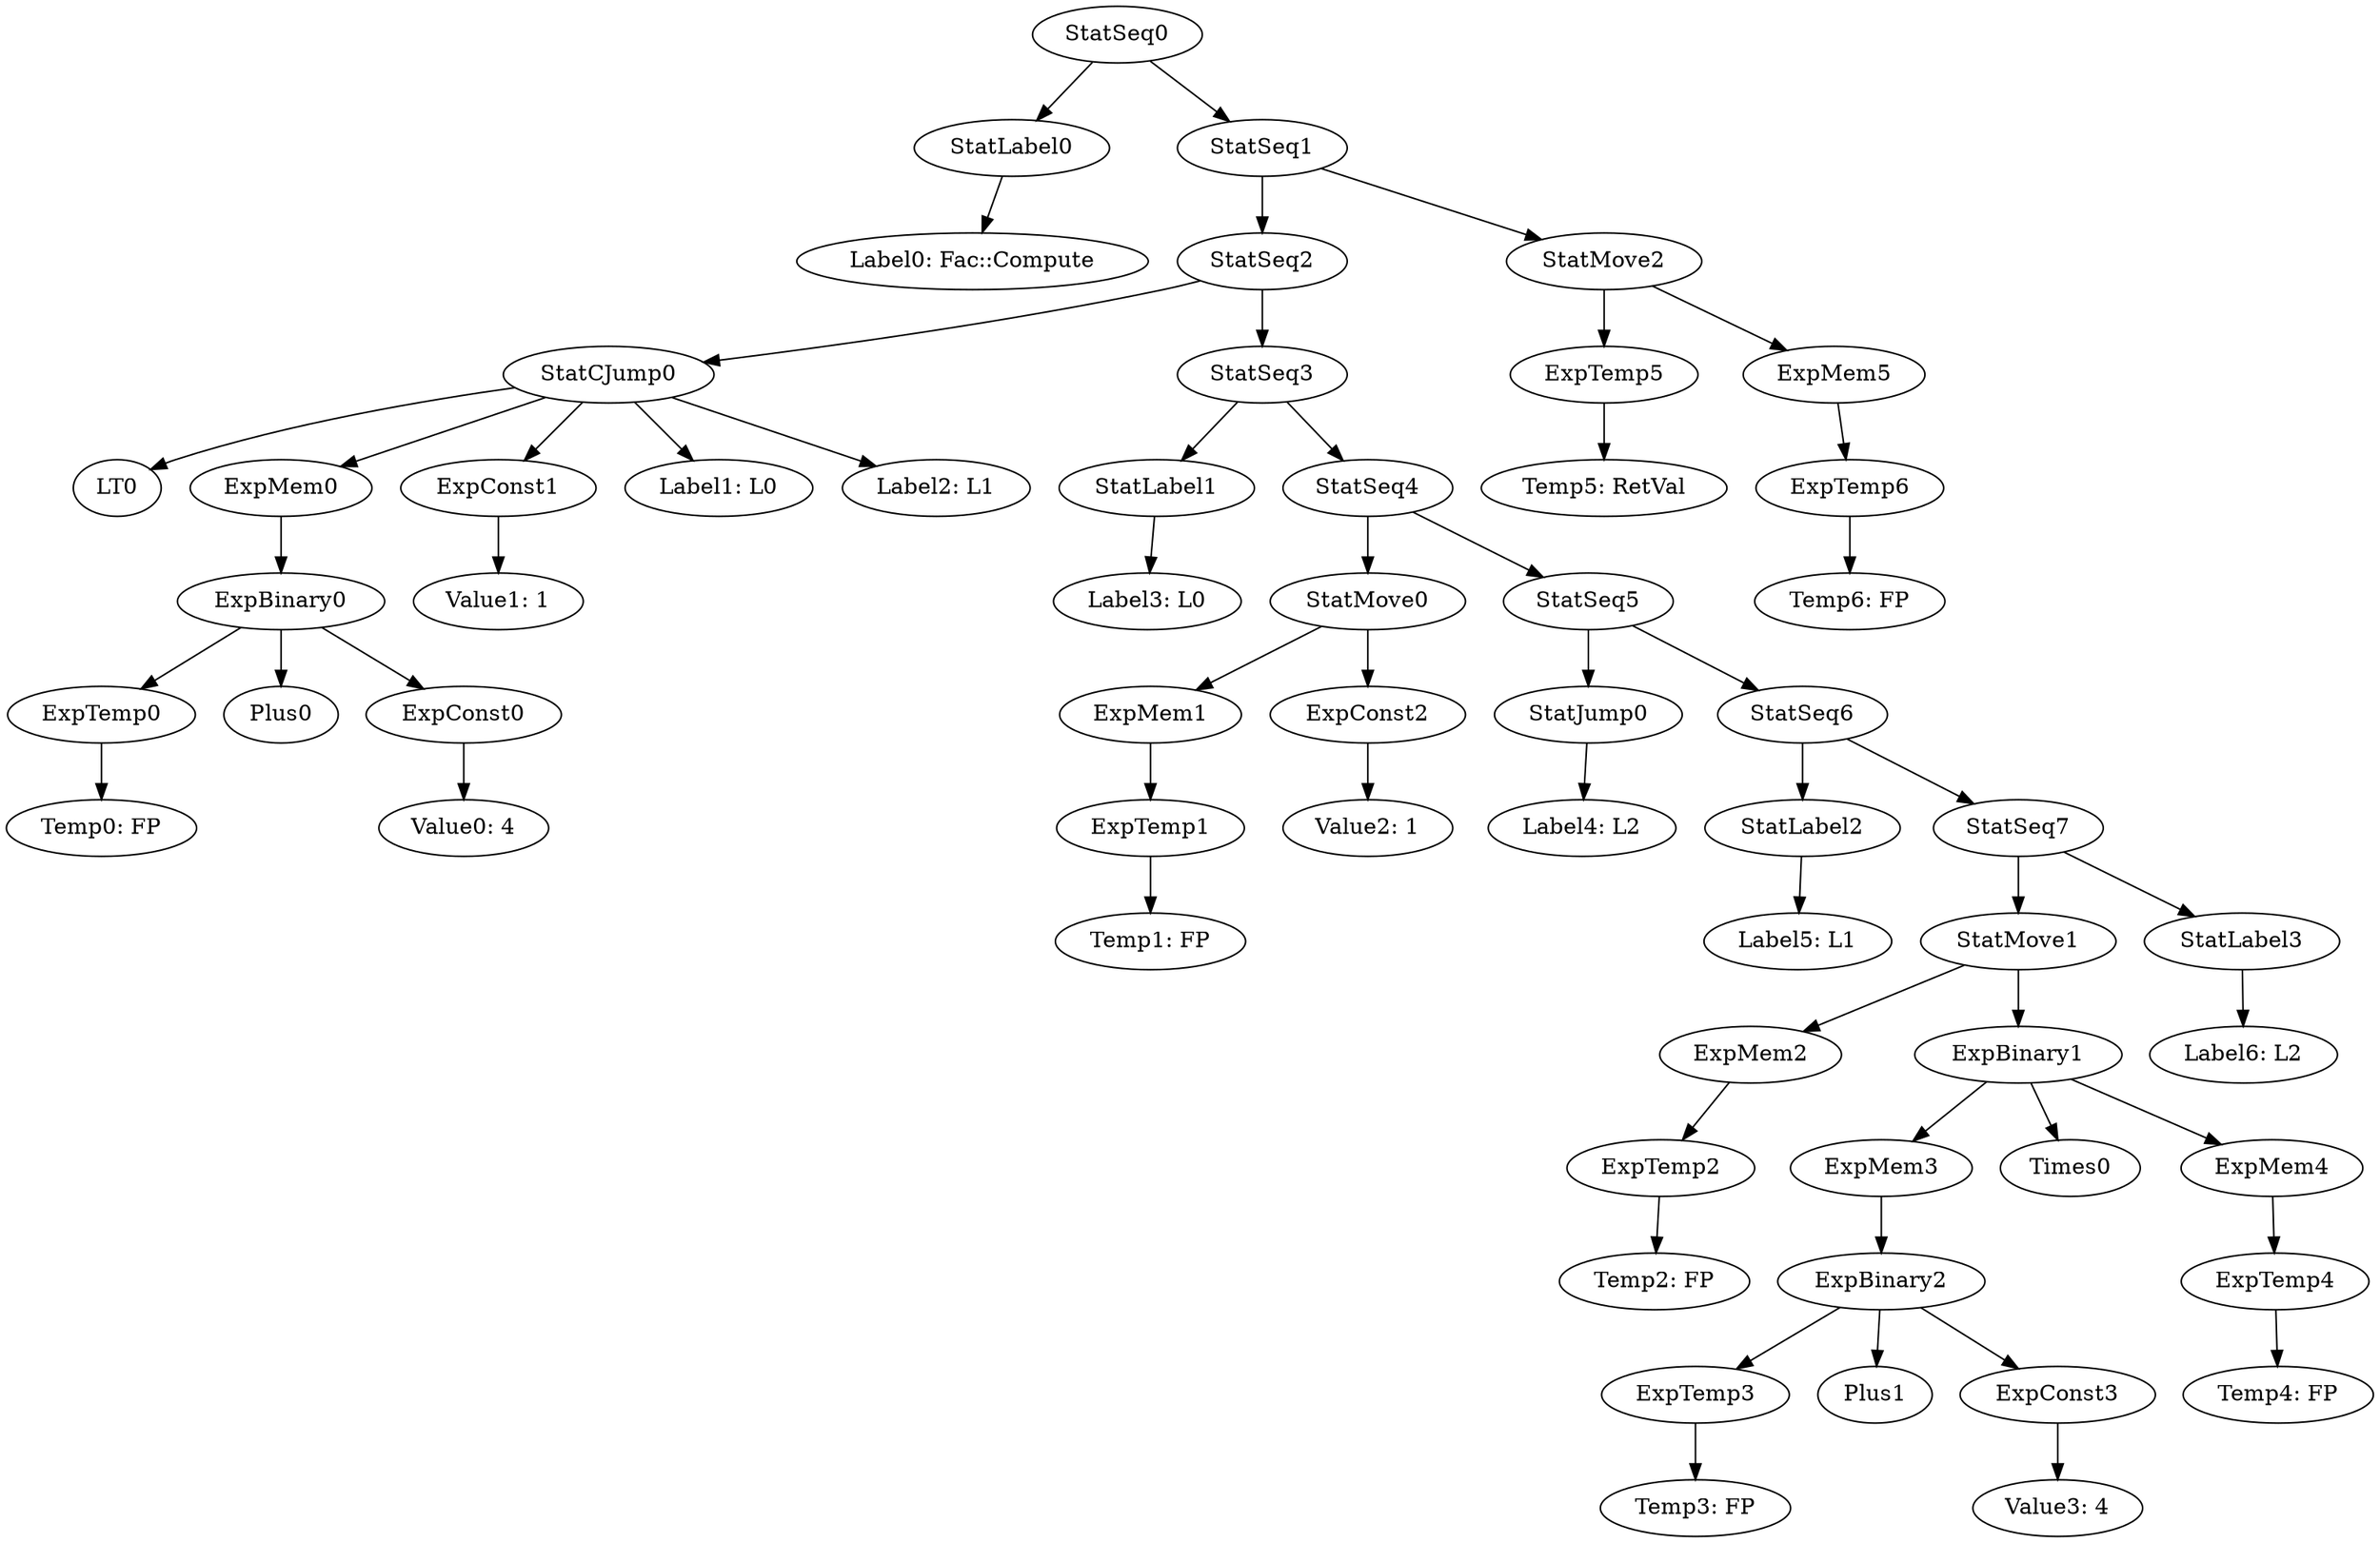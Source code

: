digraph {
	ordering = out;
	ExpTemp6 -> "Temp6: FP";
	StatMove2 -> ExpTemp5;
	StatMove2 -> ExpMem5;
	StatLabel3 -> "Label6: L2";
	ExpTemp4 -> "Temp4: FP";
	ExpBinary1 -> ExpMem3;
	ExpBinary1 -> Times0;
	ExpBinary1 -> ExpMem4;
	ExpMem3 -> ExpBinary2;
	ExpConst3 -> "Value3: 4";
	ExpBinary2 -> ExpTemp3;
	ExpBinary2 -> Plus1;
	ExpBinary2 -> ExpConst3;
	StatSeq1 -> StatSeq2;
	StatSeq1 -> StatMove2;
	ExpConst1 -> "Value1: 1";
	StatSeq2 -> StatCJump0;
	StatSeq2 -> StatSeq3;
	ExpMem0 -> ExpBinary0;
	ExpMem4 -> ExpTemp4;
	ExpBinary0 -> ExpTemp0;
	ExpBinary0 -> Plus0;
	ExpBinary0 -> ExpConst0;
	ExpMem1 -> ExpTemp1;
	StatSeq7 -> StatMove1;
	StatSeq7 -> StatLabel3;
	StatLabel0 -> "Label0: Fac::Compute";
	ExpTemp0 -> "Temp0: FP";
	StatSeq3 -> StatLabel1;
	StatSeq3 -> StatSeq4;
	StatMove0 -> ExpMem1;
	StatMove0 -> ExpConst2;
	ExpTemp3 -> "Temp3: FP";
	StatSeq6 -> StatLabel2;
	StatSeq6 -> StatSeq7;
	ExpTemp5 -> "Temp5: RetVal";
	StatSeq0 -> StatLabel0;
	StatSeq0 -> StatSeq1;
	ExpTemp1 -> "Temp1: FP";
	ExpConst2 -> "Value2: 1";
	StatLabel1 -> "Label3: L0";
	ExpMem2 -> ExpTemp2;
	StatSeq4 -> StatMove0;
	StatSeq4 -> StatSeq5;
	StatJump0 -> "Label4: L2";
	ExpConst0 -> "Value0: 4";
	StatLabel2 -> "Label5: L1";
	ExpMem5 -> ExpTemp6;
	StatMove1 -> ExpMem2;
	StatMove1 -> ExpBinary1;
	StatCJump0 -> LT0;
	StatCJump0 -> ExpMem0;
	StatCJump0 -> ExpConst1;
	StatCJump0 -> "Label1: L0";
	StatCJump0 -> "Label2: L1";
	StatSeq5 -> StatJump0;
	StatSeq5 -> StatSeq6;
	ExpTemp2 -> "Temp2: FP";
}

